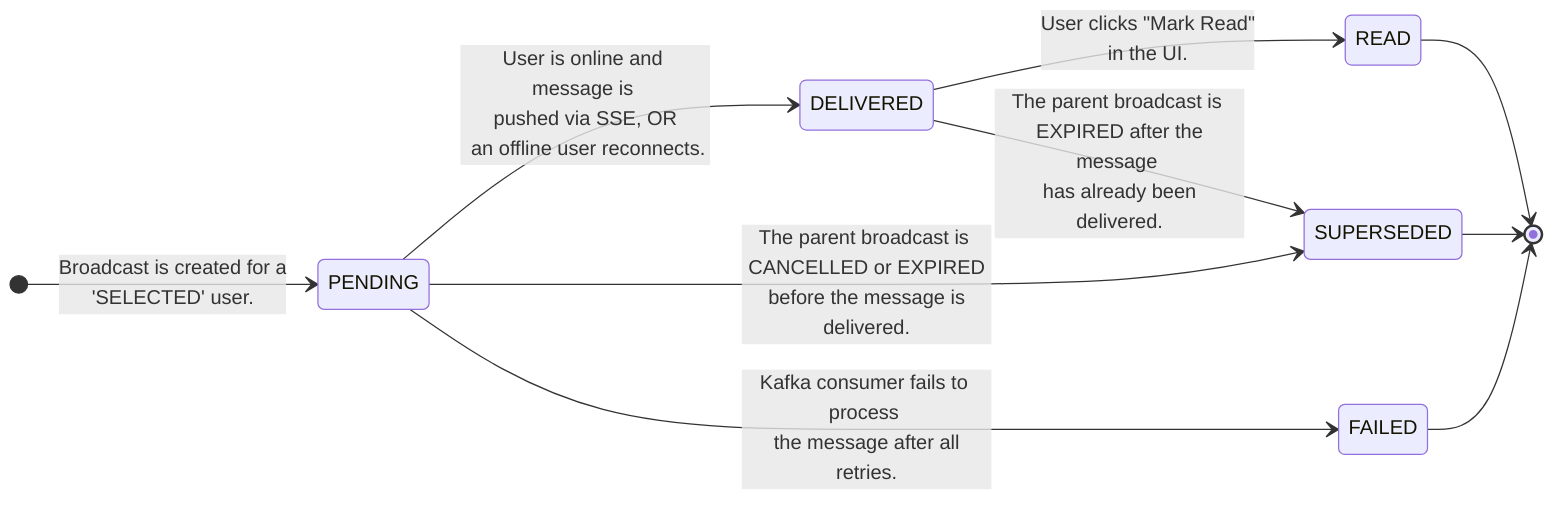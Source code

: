 stateDiagram-v2
    direction LR
    [*] --> PENDING: Broadcast is created for a <br/> 'SELECTED' user.

    PENDING --> DELIVERED: User is online and message is <br/> pushed via SSE, OR <br/> an offline user reconnects.
    
    DELIVERED --> READ: User clicks "Mark Read" <br/> in the UI.
    
    PENDING --> SUPERSEDED: The parent broadcast is <br/> CANCELLED or EXPIRED <br/> before the message is delivered.
    
    DELIVERED --> SUPERSEDED: The parent broadcast is <br/> EXPIRED after the message <br/> has already been delivered.
    
    PENDING --> FAILED: Kafka consumer fails to process <br/> the message after all retries.
    
    READ --> [*]
    SUPERSEDED --> [*]
    FAILED --> [*]